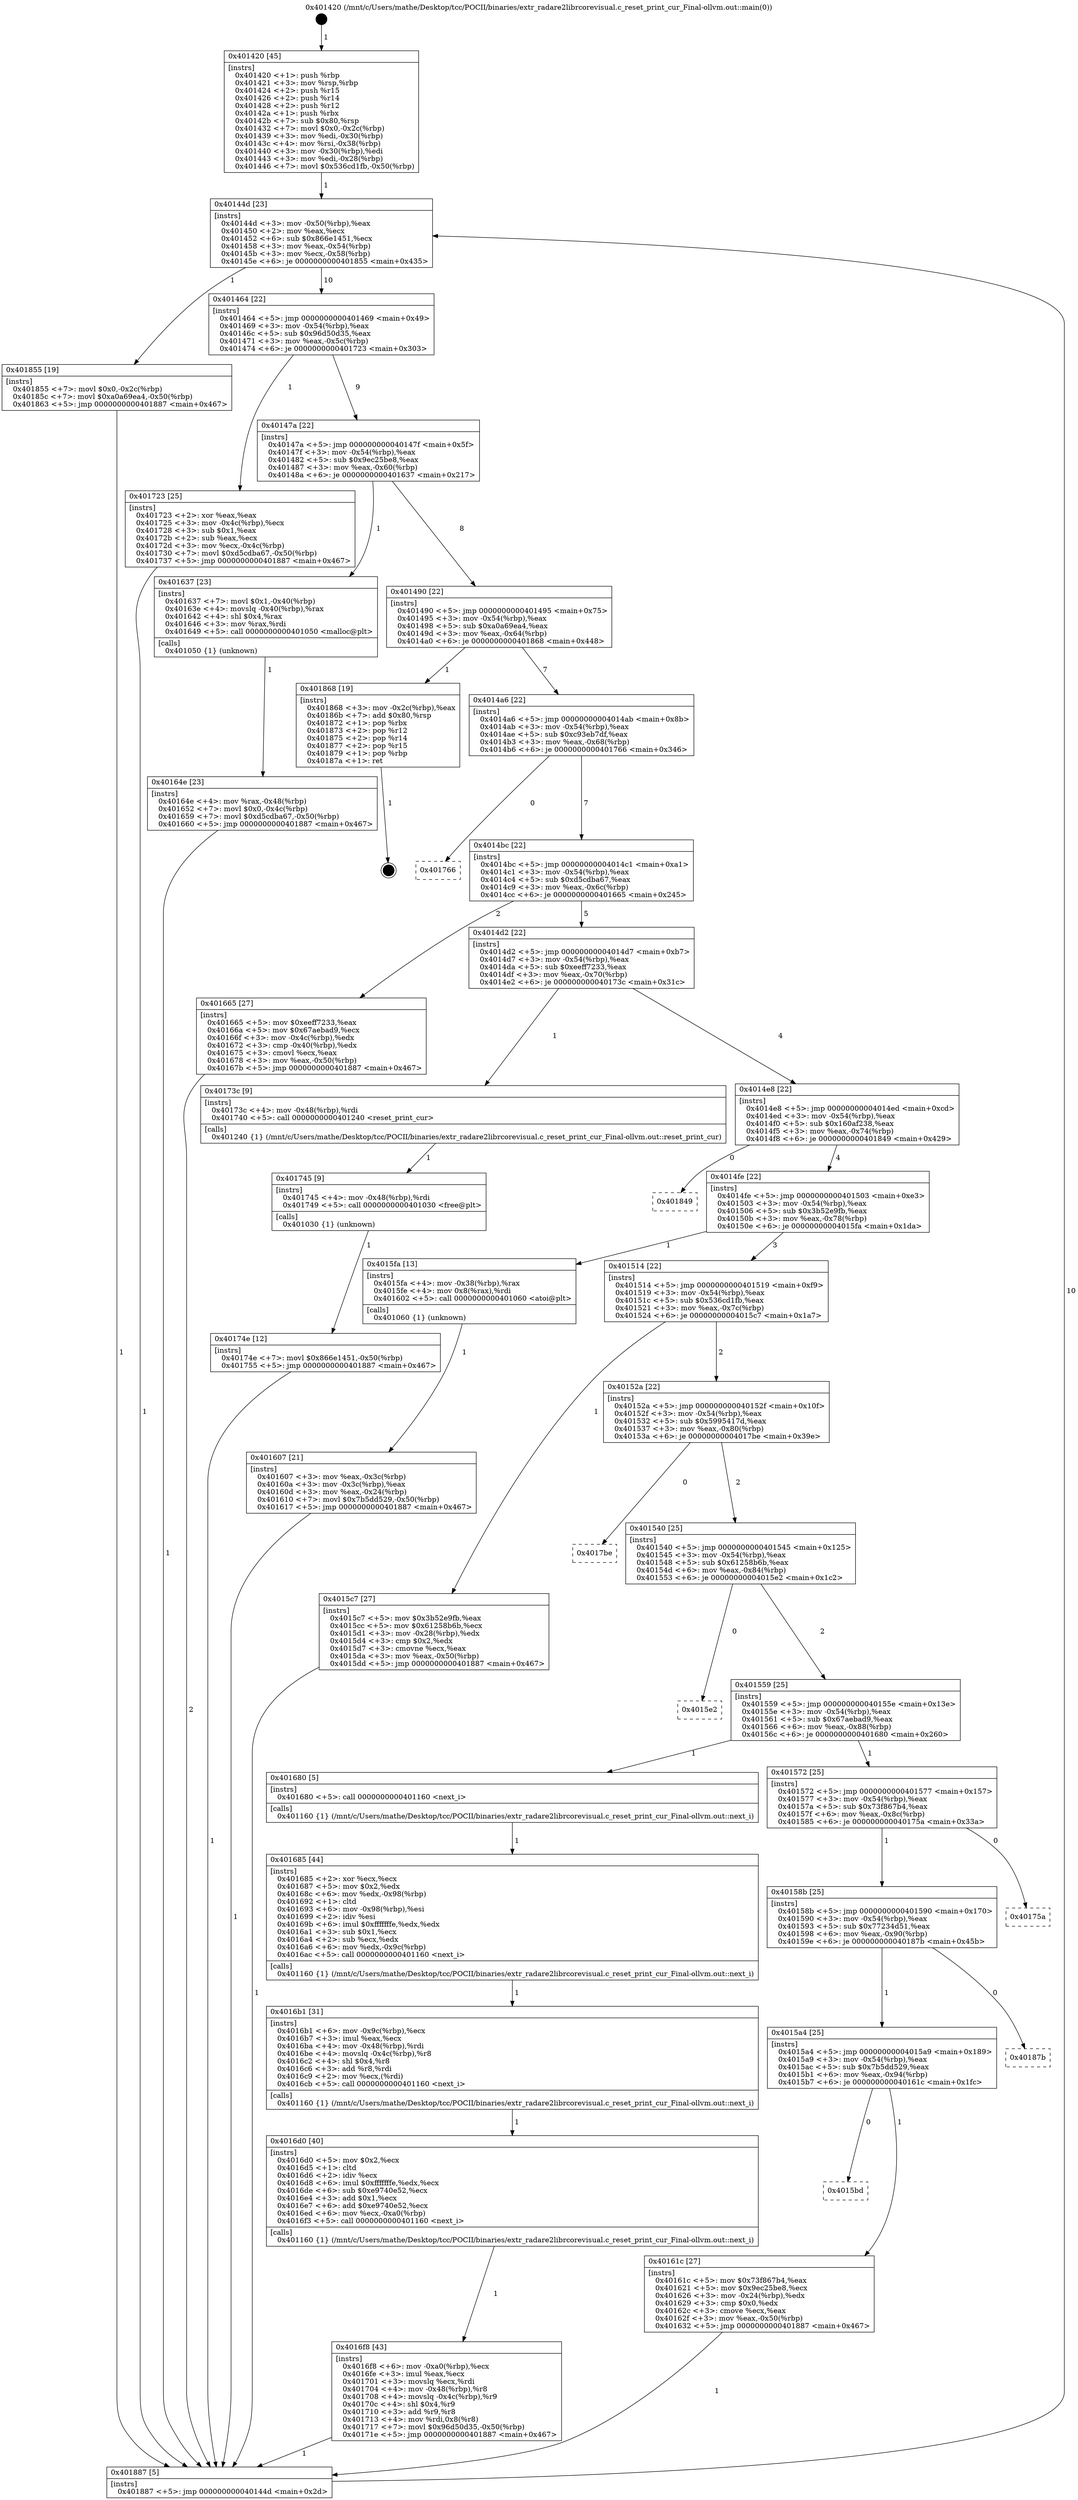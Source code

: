 digraph "0x401420" {
  label = "0x401420 (/mnt/c/Users/mathe/Desktop/tcc/POCII/binaries/extr_radare2librcorevisual.c_reset_print_cur_Final-ollvm.out::main(0))"
  labelloc = "t"
  node[shape=record]

  Entry [label="",width=0.3,height=0.3,shape=circle,fillcolor=black,style=filled]
  "0x40144d" [label="{
     0x40144d [23]\l
     | [instrs]\l
     &nbsp;&nbsp;0x40144d \<+3\>: mov -0x50(%rbp),%eax\l
     &nbsp;&nbsp;0x401450 \<+2\>: mov %eax,%ecx\l
     &nbsp;&nbsp;0x401452 \<+6\>: sub $0x866e1451,%ecx\l
     &nbsp;&nbsp;0x401458 \<+3\>: mov %eax,-0x54(%rbp)\l
     &nbsp;&nbsp;0x40145b \<+3\>: mov %ecx,-0x58(%rbp)\l
     &nbsp;&nbsp;0x40145e \<+6\>: je 0000000000401855 \<main+0x435\>\l
  }"]
  "0x401855" [label="{
     0x401855 [19]\l
     | [instrs]\l
     &nbsp;&nbsp;0x401855 \<+7\>: movl $0x0,-0x2c(%rbp)\l
     &nbsp;&nbsp;0x40185c \<+7\>: movl $0xa0a69ea4,-0x50(%rbp)\l
     &nbsp;&nbsp;0x401863 \<+5\>: jmp 0000000000401887 \<main+0x467\>\l
  }"]
  "0x401464" [label="{
     0x401464 [22]\l
     | [instrs]\l
     &nbsp;&nbsp;0x401464 \<+5\>: jmp 0000000000401469 \<main+0x49\>\l
     &nbsp;&nbsp;0x401469 \<+3\>: mov -0x54(%rbp),%eax\l
     &nbsp;&nbsp;0x40146c \<+5\>: sub $0x96d50d35,%eax\l
     &nbsp;&nbsp;0x401471 \<+3\>: mov %eax,-0x5c(%rbp)\l
     &nbsp;&nbsp;0x401474 \<+6\>: je 0000000000401723 \<main+0x303\>\l
  }"]
  Exit [label="",width=0.3,height=0.3,shape=circle,fillcolor=black,style=filled,peripheries=2]
  "0x401723" [label="{
     0x401723 [25]\l
     | [instrs]\l
     &nbsp;&nbsp;0x401723 \<+2\>: xor %eax,%eax\l
     &nbsp;&nbsp;0x401725 \<+3\>: mov -0x4c(%rbp),%ecx\l
     &nbsp;&nbsp;0x401728 \<+3\>: sub $0x1,%eax\l
     &nbsp;&nbsp;0x40172b \<+2\>: sub %eax,%ecx\l
     &nbsp;&nbsp;0x40172d \<+3\>: mov %ecx,-0x4c(%rbp)\l
     &nbsp;&nbsp;0x401730 \<+7\>: movl $0xd5cdba67,-0x50(%rbp)\l
     &nbsp;&nbsp;0x401737 \<+5\>: jmp 0000000000401887 \<main+0x467\>\l
  }"]
  "0x40147a" [label="{
     0x40147a [22]\l
     | [instrs]\l
     &nbsp;&nbsp;0x40147a \<+5\>: jmp 000000000040147f \<main+0x5f\>\l
     &nbsp;&nbsp;0x40147f \<+3\>: mov -0x54(%rbp),%eax\l
     &nbsp;&nbsp;0x401482 \<+5\>: sub $0x9ec25be8,%eax\l
     &nbsp;&nbsp;0x401487 \<+3\>: mov %eax,-0x60(%rbp)\l
     &nbsp;&nbsp;0x40148a \<+6\>: je 0000000000401637 \<main+0x217\>\l
  }"]
  "0x40174e" [label="{
     0x40174e [12]\l
     | [instrs]\l
     &nbsp;&nbsp;0x40174e \<+7\>: movl $0x866e1451,-0x50(%rbp)\l
     &nbsp;&nbsp;0x401755 \<+5\>: jmp 0000000000401887 \<main+0x467\>\l
  }"]
  "0x401637" [label="{
     0x401637 [23]\l
     | [instrs]\l
     &nbsp;&nbsp;0x401637 \<+7\>: movl $0x1,-0x40(%rbp)\l
     &nbsp;&nbsp;0x40163e \<+4\>: movslq -0x40(%rbp),%rax\l
     &nbsp;&nbsp;0x401642 \<+4\>: shl $0x4,%rax\l
     &nbsp;&nbsp;0x401646 \<+3\>: mov %rax,%rdi\l
     &nbsp;&nbsp;0x401649 \<+5\>: call 0000000000401050 \<malloc@plt\>\l
     | [calls]\l
     &nbsp;&nbsp;0x401050 \{1\} (unknown)\l
  }"]
  "0x401490" [label="{
     0x401490 [22]\l
     | [instrs]\l
     &nbsp;&nbsp;0x401490 \<+5\>: jmp 0000000000401495 \<main+0x75\>\l
     &nbsp;&nbsp;0x401495 \<+3\>: mov -0x54(%rbp),%eax\l
     &nbsp;&nbsp;0x401498 \<+5\>: sub $0xa0a69ea4,%eax\l
     &nbsp;&nbsp;0x40149d \<+3\>: mov %eax,-0x64(%rbp)\l
     &nbsp;&nbsp;0x4014a0 \<+6\>: je 0000000000401868 \<main+0x448\>\l
  }"]
  "0x401745" [label="{
     0x401745 [9]\l
     | [instrs]\l
     &nbsp;&nbsp;0x401745 \<+4\>: mov -0x48(%rbp),%rdi\l
     &nbsp;&nbsp;0x401749 \<+5\>: call 0000000000401030 \<free@plt\>\l
     | [calls]\l
     &nbsp;&nbsp;0x401030 \{1\} (unknown)\l
  }"]
  "0x401868" [label="{
     0x401868 [19]\l
     | [instrs]\l
     &nbsp;&nbsp;0x401868 \<+3\>: mov -0x2c(%rbp),%eax\l
     &nbsp;&nbsp;0x40186b \<+7\>: add $0x80,%rsp\l
     &nbsp;&nbsp;0x401872 \<+1\>: pop %rbx\l
     &nbsp;&nbsp;0x401873 \<+2\>: pop %r12\l
     &nbsp;&nbsp;0x401875 \<+2\>: pop %r14\l
     &nbsp;&nbsp;0x401877 \<+2\>: pop %r15\l
     &nbsp;&nbsp;0x401879 \<+1\>: pop %rbp\l
     &nbsp;&nbsp;0x40187a \<+1\>: ret\l
  }"]
  "0x4014a6" [label="{
     0x4014a6 [22]\l
     | [instrs]\l
     &nbsp;&nbsp;0x4014a6 \<+5\>: jmp 00000000004014ab \<main+0x8b\>\l
     &nbsp;&nbsp;0x4014ab \<+3\>: mov -0x54(%rbp),%eax\l
     &nbsp;&nbsp;0x4014ae \<+5\>: sub $0xc93eb7df,%eax\l
     &nbsp;&nbsp;0x4014b3 \<+3\>: mov %eax,-0x68(%rbp)\l
     &nbsp;&nbsp;0x4014b6 \<+6\>: je 0000000000401766 \<main+0x346\>\l
  }"]
  "0x4016f8" [label="{
     0x4016f8 [43]\l
     | [instrs]\l
     &nbsp;&nbsp;0x4016f8 \<+6\>: mov -0xa0(%rbp),%ecx\l
     &nbsp;&nbsp;0x4016fe \<+3\>: imul %eax,%ecx\l
     &nbsp;&nbsp;0x401701 \<+3\>: movslq %ecx,%rdi\l
     &nbsp;&nbsp;0x401704 \<+4\>: mov -0x48(%rbp),%r8\l
     &nbsp;&nbsp;0x401708 \<+4\>: movslq -0x4c(%rbp),%r9\l
     &nbsp;&nbsp;0x40170c \<+4\>: shl $0x4,%r9\l
     &nbsp;&nbsp;0x401710 \<+3\>: add %r9,%r8\l
     &nbsp;&nbsp;0x401713 \<+4\>: mov %rdi,0x8(%r8)\l
     &nbsp;&nbsp;0x401717 \<+7\>: movl $0x96d50d35,-0x50(%rbp)\l
     &nbsp;&nbsp;0x40171e \<+5\>: jmp 0000000000401887 \<main+0x467\>\l
  }"]
  "0x401766" [label="{
     0x401766\l
  }", style=dashed]
  "0x4014bc" [label="{
     0x4014bc [22]\l
     | [instrs]\l
     &nbsp;&nbsp;0x4014bc \<+5\>: jmp 00000000004014c1 \<main+0xa1\>\l
     &nbsp;&nbsp;0x4014c1 \<+3\>: mov -0x54(%rbp),%eax\l
     &nbsp;&nbsp;0x4014c4 \<+5\>: sub $0xd5cdba67,%eax\l
     &nbsp;&nbsp;0x4014c9 \<+3\>: mov %eax,-0x6c(%rbp)\l
     &nbsp;&nbsp;0x4014cc \<+6\>: je 0000000000401665 \<main+0x245\>\l
  }"]
  "0x4016d0" [label="{
     0x4016d0 [40]\l
     | [instrs]\l
     &nbsp;&nbsp;0x4016d0 \<+5\>: mov $0x2,%ecx\l
     &nbsp;&nbsp;0x4016d5 \<+1\>: cltd\l
     &nbsp;&nbsp;0x4016d6 \<+2\>: idiv %ecx\l
     &nbsp;&nbsp;0x4016d8 \<+6\>: imul $0xfffffffe,%edx,%ecx\l
     &nbsp;&nbsp;0x4016de \<+6\>: sub $0xe9740e52,%ecx\l
     &nbsp;&nbsp;0x4016e4 \<+3\>: add $0x1,%ecx\l
     &nbsp;&nbsp;0x4016e7 \<+6\>: add $0xe9740e52,%ecx\l
     &nbsp;&nbsp;0x4016ed \<+6\>: mov %ecx,-0xa0(%rbp)\l
     &nbsp;&nbsp;0x4016f3 \<+5\>: call 0000000000401160 \<next_i\>\l
     | [calls]\l
     &nbsp;&nbsp;0x401160 \{1\} (/mnt/c/Users/mathe/Desktop/tcc/POCII/binaries/extr_radare2librcorevisual.c_reset_print_cur_Final-ollvm.out::next_i)\l
  }"]
  "0x401665" [label="{
     0x401665 [27]\l
     | [instrs]\l
     &nbsp;&nbsp;0x401665 \<+5\>: mov $0xeeff7233,%eax\l
     &nbsp;&nbsp;0x40166a \<+5\>: mov $0x67aebad9,%ecx\l
     &nbsp;&nbsp;0x40166f \<+3\>: mov -0x4c(%rbp),%edx\l
     &nbsp;&nbsp;0x401672 \<+3\>: cmp -0x40(%rbp),%edx\l
     &nbsp;&nbsp;0x401675 \<+3\>: cmovl %ecx,%eax\l
     &nbsp;&nbsp;0x401678 \<+3\>: mov %eax,-0x50(%rbp)\l
     &nbsp;&nbsp;0x40167b \<+5\>: jmp 0000000000401887 \<main+0x467\>\l
  }"]
  "0x4014d2" [label="{
     0x4014d2 [22]\l
     | [instrs]\l
     &nbsp;&nbsp;0x4014d2 \<+5\>: jmp 00000000004014d7 \<main+0xb7\>\l
     &nbsp;&nbsp;0x4014d7 \<+3\>: mov -0x54(%rbp),%eax\l
     &nbsp;&nbsp;0x4014da \<+5\>: sub $0xeeff7233,%eax\l
     &nbsp;&nbsp;0x4014df \<+3\>: mov %eax,-0x70(%rbp)\l
     &nbsp;&nbsp;0x4014e2 \<+6\>: je 000000000040173c \<main+0x31c\>\l
  }"]
  "0x4016b1" [label="{
     0x4016b1 [31]\l
     | [instrs]\l
     &nbsp;&nbsp;0x4016b1 \<+6\>: mov -0x9c(%rbp),%ecx\l
     &nbsp;&nbsp;0x4016b7 \<+3\>: imul %eax,%ecx\l
     &nbsp;&nbsp;0x4016ba \<+4\>: mov -0x48(%rbp),%rdi\l
     &nbsp;&nbsp;0x4016be \<+4\>: movslq -0x4c(%rbp),%r8\l
     &nbsp;&nbsp;0x4016c2 \<+4\>: shl $0x4,%r8\l
     &nbsp;&nbsp;0x4016c6 \<+3\>: add %r8,%rdi\l
     &nbsp;&nbsp;0x4016c9 \<+2\>: mov %ecx,(%rdi)\l
     &nbsp;&nbsp;0x4016cb \<+5\>: call 0000000000401160 \<next_i\>\l
     | [calls]\l
     &nbsp;&nbsp;0x401160 \{1\} (/mnt/c/Users/mathe/Desktop/tcc/POCII/binaries/extr_radare2librcorevisual.c_reset_print_cur_Final-ollvm.out::next_i)\l
  }"]
  "0x40173c" [label="{
     0x40173c [9]\l
     | [instrs]\l
     &nbsp;&nbsp;0x40173c \<+4\>: mov -0x48(%rbp),%rdi\l
     &nbsp;&nbsp;0x401740 \<+5\>: call 0000000000401240 \<reset_print_cur\>\l
     | [calls]\l
     &nbsp;&nbsp;0x401240 \{1\} (/mnt/c/Users/mathe/Desktop/tcc/POCII/binaries/extr_radare2librcorevisual.c_reset_print_cur_Final-ollvm.out::reset_print_cur)\l
  }"]
  "0x4014e8" [label="{
     0x4014e8 [22]\l
     | [instrs]\l
     &nbsp;&nbsp;0x4014e8 \<+5\>: jmp 00000000004014ed \<main+0xcd\>\l
     &nbsp;&nbsp;0x4014ed \<+3\>: mov -0x54(%rbp),%eax\l
     &nbsp;&nbsp;0x4014f0 \<+5\>: sub $0x160af238,%eax\l
     &nbsp;&nbsp;0x4014f5 \<+3\>: mov %eax,-0x74(%rbp)\l
     &nbsp;&nbsp;0x4014f8 \<+6\>: je 0000000000401849 \<main+0x429\>\l
  }"]
  "0x401685" [label="{
     0x401685 [44]\l
     | [instrs]\l
     &nbsp;&nbsp;0x401685 \<+2\>: xor %ecx,%ecx\l
     &nbsp;&nbsp;0x401687 \<+5\>: mov $0x2,%edx\l
     &nbsp;&nbsp;0x40168c \<+6\>: mov %edx,-0x98(%rbp)\l
     &nbsp;&nbsp;0x401692 \<+1\>: cltd\l
     &nbsp;&nbsp;0x401693 \<+6\>: mov -0x98(%rbp),%esi\l
     &nbsp;&nbsp;0x401699 \<+2\>: idiv %esi\l
     &nbsp;&nbsp;0x40169b \<+6\>: imul $0xfffffffe,%edx,%edx\l
     &nbsp;&nbsp;0x4016a1 \<+3\>: sub $0x1,%ecx\l
     &nbsp;&nbsp;0x4016a4 \<+2\>: sub %ecx,%edx\l
     &nbsp;&nbsp;0x4016a6 \<+6\>: mov %edx,-0x9c(%rbp)\l
     &nbsp;&nbsp;0x4016ac \<+5\>: call 0000000000401160 \<next_i\>\l
     | [calls]\l
     &nbsp;&nbsp;0x401160 \{1\} (/mnt/c/Users/mathe/Desktop/tcc/POCII/binaries/extr_radare2librcorevisual.c_reset_print_cur_Final-ollvm.out::next_i)\l
  }"]
  "0x401849" [label="{
     0x401849\l
  }", style=dashed]
  "0x4014fe" [label="{
     0x4014fe [22]\l
     | [instrs]\l
     &nbsp;&nbsp;0x4014fe \<+5\>: jmp 0000000000401503 \<main+0xe3\>\l
     &nbsp;&nbsp;0x401503 \<+3\>: mov -0x54(%rbp),%eax\l
     &nbsp;&nbsp;0x401506 \<+5\>: sub $0x3b52e9fb,%eax\l
     &nbsp;&nbsp;0x40150b \<+3\>: mov %eax,-0x78(%rbp)\l
     &nbsp;&nbsp;0x40150e \<+6\>: je 00000000004015fa \<main+0x1da\>\l
  }"]
  "0x40164e" [label="{
     0x40164e [23]\l
     | [instrs]\l
     &nbsp;&nbsp;0x40164e \<+4\>: mov %rax,-0x48(%rbp)\l
     &nbsp;&nbsp;0x401652 \<+7\>: movl $0x0,-0x4c(%rbp)\l
     &nbsp;&nbsp;0x401659 \<+7\>: movl $0xd5cdba67,-0x50(%rbp)\l
     &nbsp;&nbsp;0x401660 \<+5\>: jmp 0000000000401887 \<main+0x467\>\l
  }"]
  "0x4015fa" [label="{
     0x4015fa [13]\l
     | [instrs]\l
     &nbsp;&nbsp;0x4015fa \<+4\>: mov -0x38(%rbp),%rax\l
     &nbsp;&nbsp;0x4015fe \<+4\>: mov 0x8(%rax),%rdi\l
     &nbsp;&nbsp;0x401602 \<+5\>: call 0000000000401060 \<atoi@plt\>\l
     | [calls]\l
     &nbsp;&nbsp;0x401060 \{1\} (unknown)\l
  }"]
  "0x401514" [label="{
     0x401514 [22]\l
     | [instrs]\l
     &nbsp;&nbsp;0x401514 \<+5\>: jmp 0000000000401519 \<main+0xf9\>\l
     &nbsp;&nbsp;0x401519 \<+3\>: mov -0x54(%rbp),%eax\l
     &nbsp;&nbsp;0x40151c \<+5\>: sub $0x536cd1fb,%eax\l
     &nbsp;&nbsp;0x401521 \<+3\>: mov %eax,-0x7c(%rbp)\l
     &nbsp;&nbsp;0x401524 \<+6\>: je 00000000004015c7 \<main+0x1a7\>\l
  }"]
  "0x4015bd" [label="{
     0x4015bd\l
  }", style=dashed]
  "0x4015c7" [label="{
     0x4015c7 [27]\l
     | [instrs]\l
     &nbsp;&nbsp;0x4015c7 \<+5\>: mov $0x3b52e9fb,%eax\l
     &nbsp;&nbsp;0x4015cc \<+5\>: mov $0x61258b6b,%ecx\l
     &nbsp;&nbsp;0x4015d1 \<+3\>: mov -0x28(%rbp),%edx\l
     &nbsp;&nbsp;0x4015d4 \<+3\>: cmp $0x2,%edx\l
     &nbsp;&nbsp;0x4015d7 \<+3\>: cmovne %ecx,%eax\l
     &nbsp;&nbsp;0x4015da \<+3\>: mov %eax,-0x50(%rbp)\l
     &nbsp;&nbsp;0x4015dd \<+5\>: jmp 0000000000401887 \<main+0x467\>\l
  }"]
  "0x40152a" [label="{
     0x40152a [22]\l
     | [instrs]\l
     &nbsp;&nbsp;0x40152a \<+5\>: jmp 000000000040152f \<main+0x10f\>\l
     &nbsp;&nbsp;0x40152f \<+3\>: mov -0x54(%rbp),%eax\l
     &nbsp;&nbsp;0x401532 \<+5\>: sub $0x5995417d,%eax\l
     &nbsp;&nbsp;0x401537 \<+3\>: mov %eax,-0x80(%rbp)\l
     &nbsp;&nbsp;0x40153a \<+6\>: je 00000000004017be \<main+0x39e\>\l
  }"]
  "0x401887" [label="{
     0x401887 [5]\l
     | [instrs]\l
     &nbsp;&nbsp;0x401887 \<+5\>: jmp 000000000040144d \<main+0x2d\>\l
  }"]
  "0x401420" [label="{
     0x401420 [45]\l
     | [instrs]\l
     &nbsp;&nbsp;0x401420 \<+1\>: push %rbp\l
     &nbsp;&nbsp;0x401421 \<+3\>: mov %rsp,%rbp\l
     &nbsp;&nbsp;0x401424 \<+2\>: push %r15\l
     &nbsp;&nbsp;0x401426 \<+2\>: push %r14\l
     &nbsp;&nbsp;0x401428 \<+2\>: push %r12\l
     &nbsp;&nbsp;0x40142a \<+1\>: push %rbx\l
     &nbsp;&nbsp;0x40142b \<+7\>: sub $0x80,%rsp\l
     &nbsp;&nbsp;0x401432 \<+7\>: movl $0x0,-0x2c(%rbp)\l
     &nbsp;&nbsp;0x401439 \<+3\>: mov %edi,-0x30(%rbp)\l
     &nbsp;&nbsp;0x40143c \<+4\>: mov %rsi,-0x38(%rbp)\l
     &nbsp;&nbsp;0x401440 \<+3\>: mov -0x30(%rbp),%edi\l
     &nbsp;&nbsp;0x401443 \<+3\>: mov %edi,-0x28(%rbp)\l
     &nbsp;&nbsp;0x401446 \<+7\>: movl $0x536cd1fb,-0x50(%rbp)\l
  }"]
  "0x401607" [label="{
     0x401607 [21]\l
     | [instrs]\l
     &nbsp;&nbsp;0x401607 \<+3\>: mov %eax,-0x3c(%rbp)\l
     &nbsp;&nbsp;0x40160a \<+3\>: mov -0x3c(%rbp),%eax\l
     &nbsp;&nbsp;0x40160d \<+3\>: mov %eax,-0x24(%rbp)\l
     &nbsp;&nbsp;0x401610 \<+7\>: movl $0x7b5dd529,-0x50(%rbp)\l
     &nbsp;&nbsp;0x401617 \<+5\>: jmp 0000000000401887 \<main+0x467\>\l
  }"]
  "0x40161c" [label="{
     0x40161c [27]\l
     | [instrs]\l
     &nbsp;&nbsp;0x40161c \<+5\>: mov $0x73f867b4,%eax\l
     &nbsp;&nbsp;0x401621 \<+5\>: mov $0x9ec25be8,%ecx\l
     &nbsp;&nbsp;0x401626 \<+3\>: mov -0x24(%rbp),%edx\l
     &nbsp;&nbsp;0x401629 \<+3\>: cmp $0x0,%edx\l
     &nbsp;&nbsp;0x40162c \<+3\>: cmove %ecx,%eax\l
     &nbsp;&nbsp;0x40162f \<+3\>: mov %eax,-0x50(%rbp)\l
     &nbsp;&nbsp;0x401632 \<+5\>: jmp 0000000000401887 \<main+0x467\>\l
  }"]
  "0x4017be" [label="{
     0x4017be\l
  }", style=dashed]
  "0x401540" [label="{
     0x401540 [25]\l
     | [instrs]\l
     &nbsp;&nbsp;0x401540 \<+5\>: jmp 0000000000401545 \<main+0x125\>\l
     &nbsp;&nbsp;0x401545 \<+3\>: mov -0x54(%rbp),%eax\l
     &nbsp;&nbsp;0x401548 \<+5\>: sub $0x61258b6b,%eax\l
     &nbsp;&nbsp;0x40154d \<+6\>: mov %eax,-0x84(%rbp)\l
     &nbsp;&nbsp;0x401553 \<+6\>: je 00000000004015e2 \<main+0x1c2\>\l
  }"]
  "0x4015a4" [label="{
     0x4015a4 [25]\l
     | [instrs]\l
     &nbsp;&nbsp;0x4015a4 \<+5\>: jmp 00000000004015a9 \<main+0x189\>\l
     &nbsp;&nbsp;0x4015a9 \<+3\>: mov -0x54(%rbp),%eax\l
     &nbsp;&nbsp;0x4015ac \<+5\>: sub $0x7b5dd529,%eax\l
     &nbsp;&nbsp;0x4015b1 \<+6\>: mov %eax,-0x94(%rbp)\l
     &nbsp;&nbsp;0x4015b7 \<+6\>: je 000000000040161c \<main+0x1fc\>\l
  }"]
  "0x4015e2" [label="{
     0x4015e2\l
  }", style=dashed]
  "0x401559" [label="{
     0x401559 [25]\l
     | [instrs]\l
     &nbsp;&nbsp;0x401559 \<+5\>: jmp 000000000040155e \<main+0x13e\>\l
     &nbsp;&nbsp;0x40155e \<+3\>: mov -0x54(%rbp),%eax\l
     &nbsp;&nbsp;0x401561 \<+5\>: sub $0x67aebad9,%eax\l
     &nbsp;&nbsp;0x401566 \<+6\>: mov %eax,-0x88(%rbp)\l
     &nbsp;&nbsp;0x40156c \<+6\>: je 0000000000401680 \<main+0x260\>\l
  }"]
  "0x40187b" [label="{
     0x40187b\l
  }", style=dashed]
  "0x401680" [label="{
     0x401680 [5]\l
     | [instrs]\l
     &nbsp;&nbsp;0x401680 \<+5\>: call 0000000000401160 \<next_i\>\l
     | [calls]\l
     &nbsp;&nbsp;0x401160 \{1\} (/mnt/c/Users/mathe/Desktop/tcc/POCII/binaries/extr_radare2librcorevisual.c_reset_print_cur_Final-ollvm.out::next_i)\l
  }"]
  "0x401572" [label="{
     0x401572 [25]\l
     | [instrs]\l
     &nbsp;&nbsp;0x401572 \<+5\>: jmp 0000000000401577 \<main+0x157\>\l
     &nbsp;&nbsp;0x401577 \<+3\>: mov -0x54(%rbp),%eax\l
     &nbsp;&nbsp;0x40157a \<+5\>: sub $0x73f867b4,%eax\l
     &nbsp;&nbsp;0x40157f \<+6\>: mov %eax,-0x8c(%rbp)\l
     &nbsp;&nbsp;0x401585 \<+6\>: je 000000000040175a \<main+0x33a\>\l
  }"]
  "0x40158b" [label="{
     0x40158b [25]\l
     | [instrs]\l
     &nbsp;&nbsp;0x40158b \<+5\>: jmp 0000000000401590 \<main+0x170\>\l
     &nbsp;&nbsp;0x401590 \<+3\>: mov -0x54(%rbp),%eax\l
     &nbsp;&nbsp;0x401593 \<+5\>: sub $0x77234d51,%eax\l
     &nbsp;&nbsp;0x401598 \<+6\>: mov %eax,-0x90(%rbp)\l
     &nbsp;&nbsp;0x40159e \<+6\>: je 000000000040187b \<main+0x45b\>\l
  }"]
  "0x40175a" [label="{
     0x40175a\l
  }", style=dashed]
  Entry -> "0x401420" [label=" 1"]
  "0x40144d" -> "0x401855" [label=" 1"]
  "0x40144d" -> "0x401464" [label=" 10"]
  "0x401868" -> Exit [label=" 1"]
  "0x401464" -> "0x401723" [label=" 1"]
  "0x401464" -> "0x40147a" [label=" 9"]
  "0x401855" -> "0x401887" [label=" 1"]
  "0x40147a" -> "0x401637" [label=" 1"]
  "0x40147a" -> "0x401490" [label=" 8"]
  "0x40174e" -> "0x401887" [label=" 1"]
  "0x401490" -> "0x401868" [label=" 1"]
  "0x401490" -> "0x4014a6" [label=" 7"]
  "0x401745" -> "0x40174e" [label=" 1"]
  "0x4014a6" -> "0x401766" [label=" 0"]
  "0x4014a6" -> "0x4014bc" [label=" 7"]
  "0x40173c" -> "0x401745" [label=" 1"]
  "0x4014bc" -> "0x401665" [label=" 2"]
  "0x4014bc" -> "0x4014d2" [label=" 5"]
  "0x401723" -> "0x401887" [label=" 1"]
  "0x4014d2" -> "0x40173c" [label=" 1"]
  "0x4014d2" -> "0x4014e8" [label=" 4"]
  "0x4016f8" -> "0x401887" [label=" 1"]
  "0x4014e8" -> "0x401849" [label=" 0"]
  "0x4014e8" -> "0x4014fe" [label=" 4"]
  "0x4016d0" -> "0x4016f8" [label=" 1"]
  "0x4014fe" -> "0x4015fa" [label=" 1"]
  "0x4014fe" -> "0x401514" [label=" 3"]
  "0x4016b1" -> "0x4016d0" [label=" 1"]
  "0x401514" -> "0x4015c7" [label=" 1"]
  "0x401514" -> "0x40152a" [label=" 2"]
  "0x4015c7" -> "0x401887" [label=" 1"]
  "0x401420" -> "0x40144d" [label=" 1"]
  "0x401887" -> "0x40144d" [label=" 10"]
  "0x4015fa" -> "0x401607" [label=" 1"]
  "0x401607" -> "0x401887" [label=" 1"]
  "0x401685" -> "0x4016b1" [label=" 1"]
  "0x40152a" -> "0x4017be" [label=" 0"]
  "0x40152a" -> "0x401540" [label=" 2"]
  "0x401680" -> "0x401685" [label=" 1"]
  "0x401540" -> "0x4015e2" [label=" 0"]
  "0x401540" -> "0x401559" [label=" 2"]
  "0x40164e" -> "0x401887" [label=" 1"]
  "0x401559" -> "0x401680" [label=" 1"]
  "0x401559" -> "0x401572" [label=" 1"]
  "0x401637" -> "0x40164e" [label=" 1"]
  "0x401572" -> "0x40175a" [label=" 0"]
  "0x401572" -> "0x40158b" [label=" 1"]
  "0x40161c" -> "0x401887" [label=" 1"]
  "0x40158b" -> "0x40187b" [label=" 0"]
  "0x40158b" -> "0x4015a4" [label=" 1"]
  "0x401665" -> "0x401887" [label=" 2"]
  "0x4015a4" -> "0x40161c" [label=" 1"]
  "0x4015a4" -> "0x4015bd" [label=" 0"]
}
